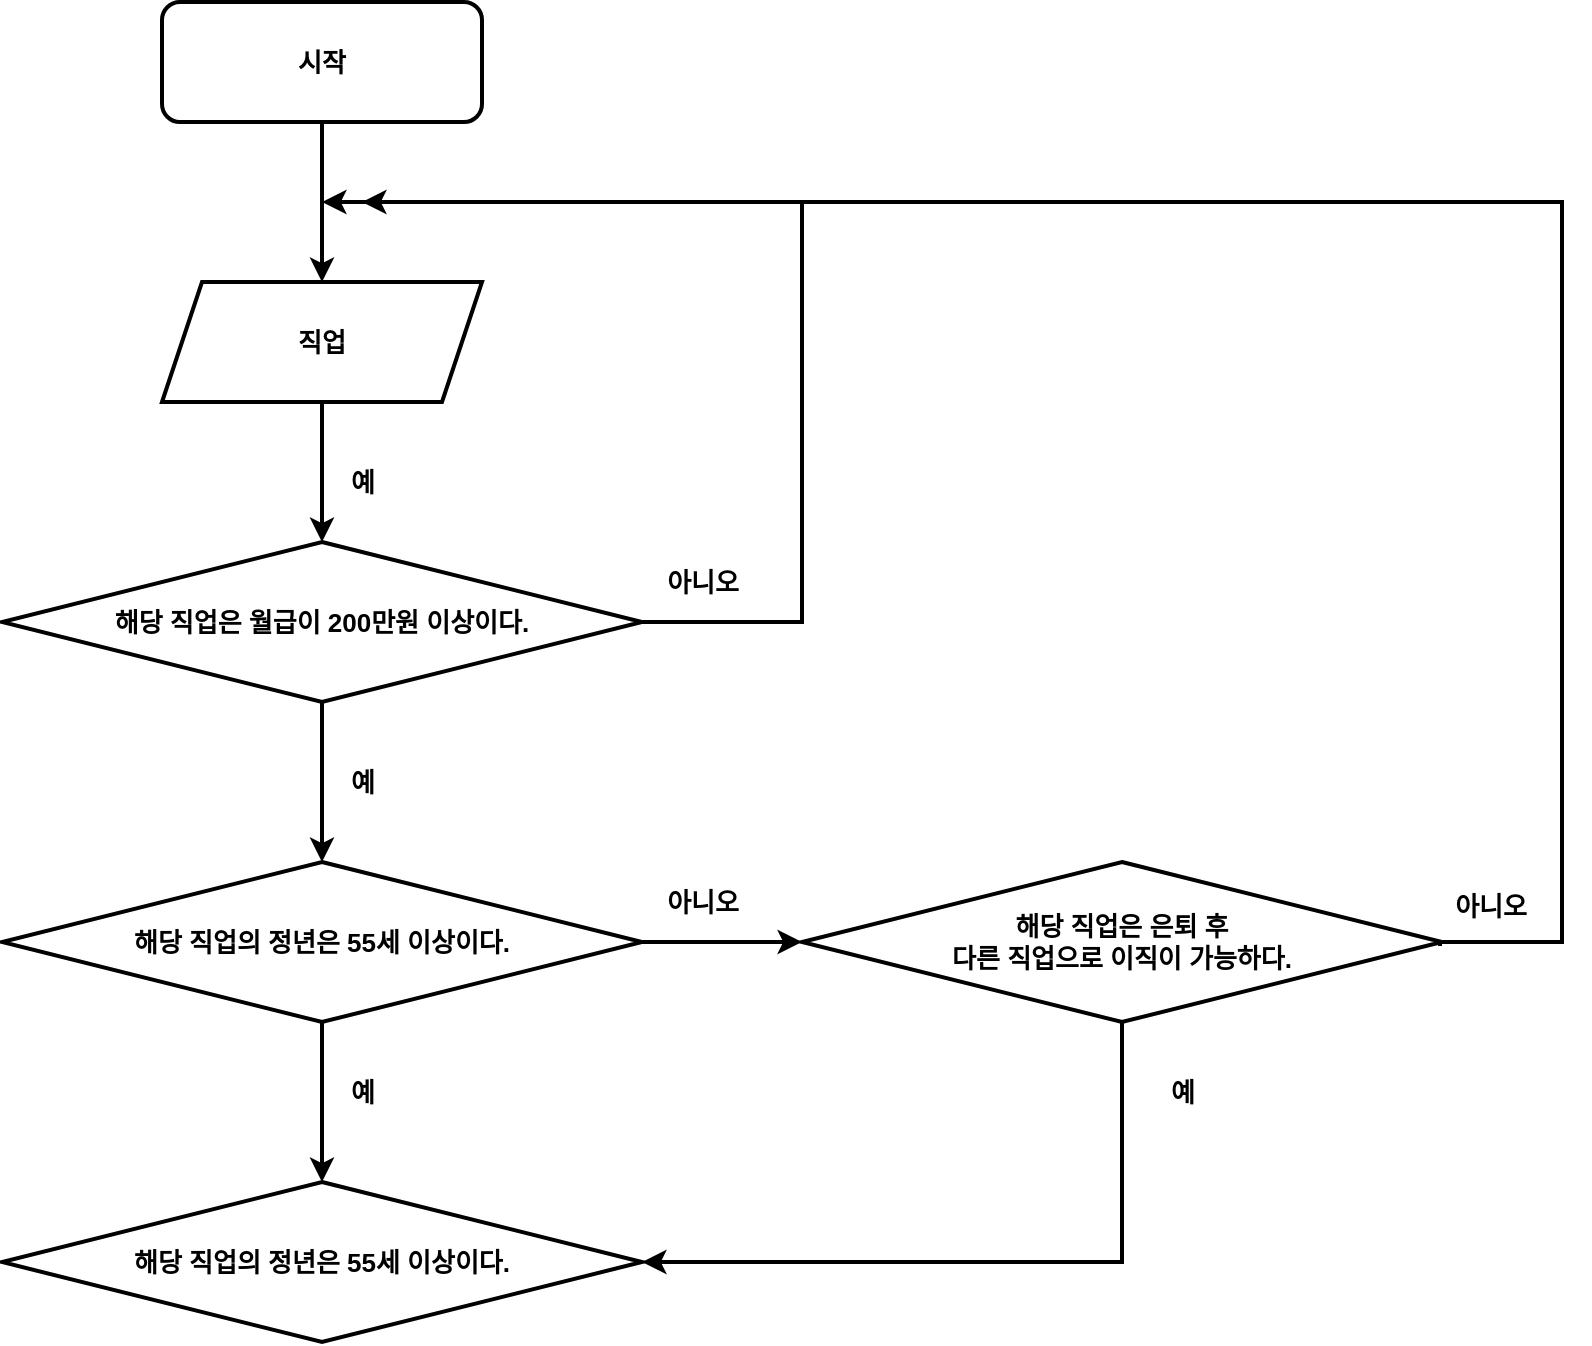 <mxfile version="18.0.0" type="github">
  <diagram id="dY5NEKh69HTQG62HvOCs" name="Page-1">
    <mxGraphModel dx="946" dy="645" grid="1" gridSize="10" guides="1" tooltips="1" connect="1" arrows="1" fold="1" page="1" pageScale="1" pageWidth="827" pageHeight="1169" math="0" shadow="0">
      <root>
        <mxCell id="0" />
        <mxCell id="1" parent="0" />
        <mxCell id="hw9l8M9zKiVp5u34tarP-13" value="" style="edgeStyle=orthogonalEdgeStyle;rounded=0;orthogonalLoop=1;jettySize=auto;html=1;strokeWidth=2;fontStyle=1;fontSize=13;" edge="1" parent="1" source="hw9l8M9zKiVp5u34tarP-1" target="hw9l8M9zKiVp5u34tarP-12">
          <mxGeometry relative="1" as="geometry" />
        </mxCell>
        <mxCell id="hw9l8M9zKiVp5u34tarP-1" value="시작" style="rounded=1;whiteSpace=wrap;html=1;strokeWidth=2;fontStyle=1;fontSize=13;" vertex="1" parent="1">
          <mxGeometry x="120" y="40" width="160" height="60" as="geometry" />
        </mxCell>
        <mxCell id="hw9l8M9zKiVp5u34tarP-11" value="" style="edgeStyle=segmentEdgeStyle;endArrow=classic;html=1;rounded=0;strokeWidth=2;fontStyle=1;fontSize=13;" edge="1" parent="1">
          <mxGeometry width="50" height="50" relative="1" as="geometry">
            <mxPoint x="360" y="350" as="sourcePoint" />
            <mxPoint x="200" y="140" as="targetPoint" />
            <Array as="points">
              <mxPoint x="440" y="350" />
              <mxPoint x="440" y="140" />
            </Array>
          </mxGeometry>
        </mxCell>
        <mxCell id="hw9l8M9zKiVp5u34tarP-16" value="" style="edgeStyle=orthogonalEdgeStyle;rounded=0;orthogonalLoop=1;jettySize=auto;html=1;strokeWidth=2;fontStyle=1;fontSize=13;" edge="1" parent="1" source="hw9l8M9zKiVp5u34tarP-12" target="hw9l8M9zKiVp5u34tarP-15">
          <mxGeometry relative="1" as="geometry" />
        </mxCell>
        <mxCell id="hw9l8M9zKiVp5u34tarP-12" value="직업" style="shape=parallelogram;perimeter=parallelogramPerimeter;whiteSpace=wrap;html=1;fixedSize=1;rounded=0;strokeWidth=2;fontStyle=1;fontSize=13;" vertex="1" parent="1">
          <mxGeometry x="120" y="180" width="160" height="60" as="geometry" />
        </mxCell>
        <mxCell id="hw9l8M9zKiVp5u34tarP-18" value="" style="edgeStyle=orthogonalEdgeStyle;rounded=0;orthogonalLoop=1;jettySize=auto;html=1;strokeWidth=2;fontStyle=1;fontSize=13;" edge="1" parent="1" source="hw9l8M9zKiVp5u34tarP-15" target="hw9l8M9zKiVp5u34tarP-17">
          <mxGeometry relative="1" as="geometry" />
        </mxCell>
        <mxCell id="hw9l8M9zKiVp5u34tarP-15" value="&lt;span style=&quot;font-size: 13px;&quot;&gt;해당 직업은 월급이 200만원 이상이다.&lt;/span&gt;" style="rhombus;whiteSpace=wrap;html=1;rounded=0;strokeWidth=2;fontStyle=1;fontSize=13;" vertex="1" parent="1">
          <mxGeometry x="40" y="310" width="320" height="80" as="geometry" />
        </mxCell>
        <mxCell id="hw9l8M9zKiVp5u34tarP-20" value="" style="edgeStyle=orthogonalEdgeStyle;rounded=0;orthogonalLoop=1;jettySize=auto;html=1;strokeWidth=2;fontStyle=1;fontSize=13;" edge="1" parent="1" source="hw9l8M9zKiVp5u34tarP-17" target="hw9l8M9zKiVp5u34tarP-19">
          <mxGeometry relative="1" as="geometry" />
        </mxCell>
        <mxCell id="hw9l8M9zKiVp5u34tarP-22" value="" style="edgeStyle=orthogonalEdgeStyle;rounded=0;orthogonalLoop=1;jettySize=auto;html=1;strokeWidth=2;fontStyle=1;fontSize=13;" edge="1" parent="1" source="hw9l8M9zKiVp5u34tarP-17" target="hw9l8M9zKiVp5u34tarP-21">
          <mxGeometry relative="1" as="geometry" />
        </mxCell>
        <mxCell id="hw9l8M9zKiVp5u34tarP-17" value="&lt;span style=&quot;font-size: 13px;&quot;&gt;해당 직업의 정년은 55세 이상이다.&lt;/span&gt;" style="rhombus;whiteSpace=wrap;html=1;rounded=0;strokeWidth=2;fontStyle=1;fontSize=13;" vertex="1" parent="1">
          <mxGeometry x="40" y="470" width="320" height="80" as="geometry" />
        </mxCell>
        <mxCell id="hw9l8M9zKiVp5u34tarP-19" value="해당 직업은 은퇴 후&lt;br&gt;다른 직업으로 이직이 가능하다." style="rhombus;whiteSpace=wrap;html=1;rounded=0;strokeWidth=2;fontStyle=1;fontSize=13;" vertex="1" parent="1">
          <mxGeometry x="440" y="470" width="320" height="80" as="geometry" />
        </mxCell>
        <mxCell id="hw9l8M9zKiVp5u34tarP-21" value="&lt;span style=&quot;font-size: 13px;&quot;&gt;해당 직업의 정년은 55세 이상이다.&lt;/span&gt;" style="rhombus;whiteSpace=wrap;html=1;rounded=0;strokeWidth=2;fontStyle=1;fontSize=13;" vertex="1" parent="1">
          <mxGeometry x="40" y="630" width="320" height="80" as="geometry" />
        </mxCell>
        <mxCell id="hw9l8M9zKiVp5u34tarP-23" value="예" style="text;strokeColor=none;fillColor=none;html=1;fontSize=13;fontStyle=1;verticalAlign=middle;align=center;rounded=0;strokeWidth=2;" vertex="1" parent="1">
          <mxGeometry x="170" y="260" width="100" height="40" as="geometry" />
        </mxCell>
        <mxCell id="hw9l8M9zKiVp5u34tarP-24" value="예" style="text;strokeColor=none;fillColor=none;html=1;fontSize=13;fontStyle=1;verticalAlign=middle;align=center;rounded=0;strokeWidth=2;" vertex="1" parent="1">
          <mxGeometry x="170" y="410" width="100" height="40" as="geometry" />
        </mxCell>
        <mxCell id="hw9l8M9zKiVp5u34tarP-25" value="예" style="text;strokeColor=none;fillColor=none;html=1;fontSize=13;fontStyle=1;verticalAlign=middle;align=center;rounded=0;strokeWidth=2;" vertex="1" parent="1">
          <mxGeometry x="170" y="565" width="100" height="40" as="geometry" />
        </mxCell>
        <mxCell id="hw9l8M9zKiVp5u34tarP-26" value="아니오" style="text;strokeColor=none;fillColor=none;html=1;fontSize=13;fontStyle=1;verticalAlign=middle;align=center;rounded=0;strokeWidth=2;" vertex="1" parent="1">
          <mxGeometry x="340" y="310" width="100" height="40" as="geometry" />
        </mxCell>
        <mxCell id="hw9l8M9zKiVp5u34tarP-27" value="아니오" style="text;strokeColor=none;fillColor=none;html=1;fontSize=13;fontStyle=1;verticalAlign=middle;align=center;rounded=0;strokeWidth=2;" vertex="1" parent="1">
          <mxGeometry x="340" y="470" width="100" height="40" as="geometry" />
        </mxCell>
        <mxCell id="hw9l8M9zKiVp5u34tarP-28" value="" style="edgeStyle=segmentEdgeStyle;endArrow=classic;html=1;rounded=0;fontSize=13;strokeWidth=2;exitX=0.25;exitY=1;exitDx=0;exitDy=0;" edge="1" parent="1" source="hw9l8M9zKiVp5u34tarP-29">
          <mxGeometry width="50" height="50" relative="1" as="geometry">
            <mxPoint x="780" y="510" as="sourcePoint" />
            <mxPoint x="220" y="140" as="targetPoint" />
            <Array as="points">
              <mxPoint x="820" y="510" />
              <mxPoint x="820" y="140" />
            </Array>
          </mxGeometry>
        </mxCell>
        <mxCell id="hw9l8M9zKiVp5u34tarP-29" value="아니오" style="text;strokeColor=none;fillColor=none;html=1;fontSize=13;fontStyle=1;verticalAlign=middle;align=center;rounded=0;strokeWidth=2;" vertex="1" parent="1">
          <mxGeometry x="734" y="472" width="100" height="40" as="geometry" />
        </mxCell>
        <mxCell id="hw9l8M9zKiVp5u34tarP-31" value="" style="edgeStyle=segmentEdgeStyle;endArrow=classic;html=1;rounded=0;fontSize=13;strokeWidth=2;entryX=1;entryY=0.5;entryDx=0;entryDy=0;exitX=0.5;exitY=1;exitDx=0;exitDy=0;" edge="1" parent="1" source="hw9l8M9zKiVp5u34tarP-19" target="hw9l8M9zKiVp5u34tarP-21">
          <mxGeometry width="50" height="50" relative="1" as="geometry">
            <mxPoint x="410" y="510" as="sourcePoint" />
            <mxPoint x="460" y="460" as="targetPoint" />
            <Array as="points">
              <mxPoint x="600" y="550" />
              <mxPoint x="600" y="670" />
            </Array>
          </mxGeometry>
        </mxCell>
        <mxCell id="hw9l8M9zKiVp5u34tarP-32" value="예" style="text;strokeColor=none;fillColor=none;html=1;fontSize=13;fontStyle=1;verticalAlign=middle;align=center;rounded=0;strokeWidth=2;" vertex="1" parent="1">
          <mxGeometry x="580" y="565" width="100" height="40" as="geometry" />
        </mxCell>
      </root>
    </mxGraphModel>
  </diagram>
</mxfile>
